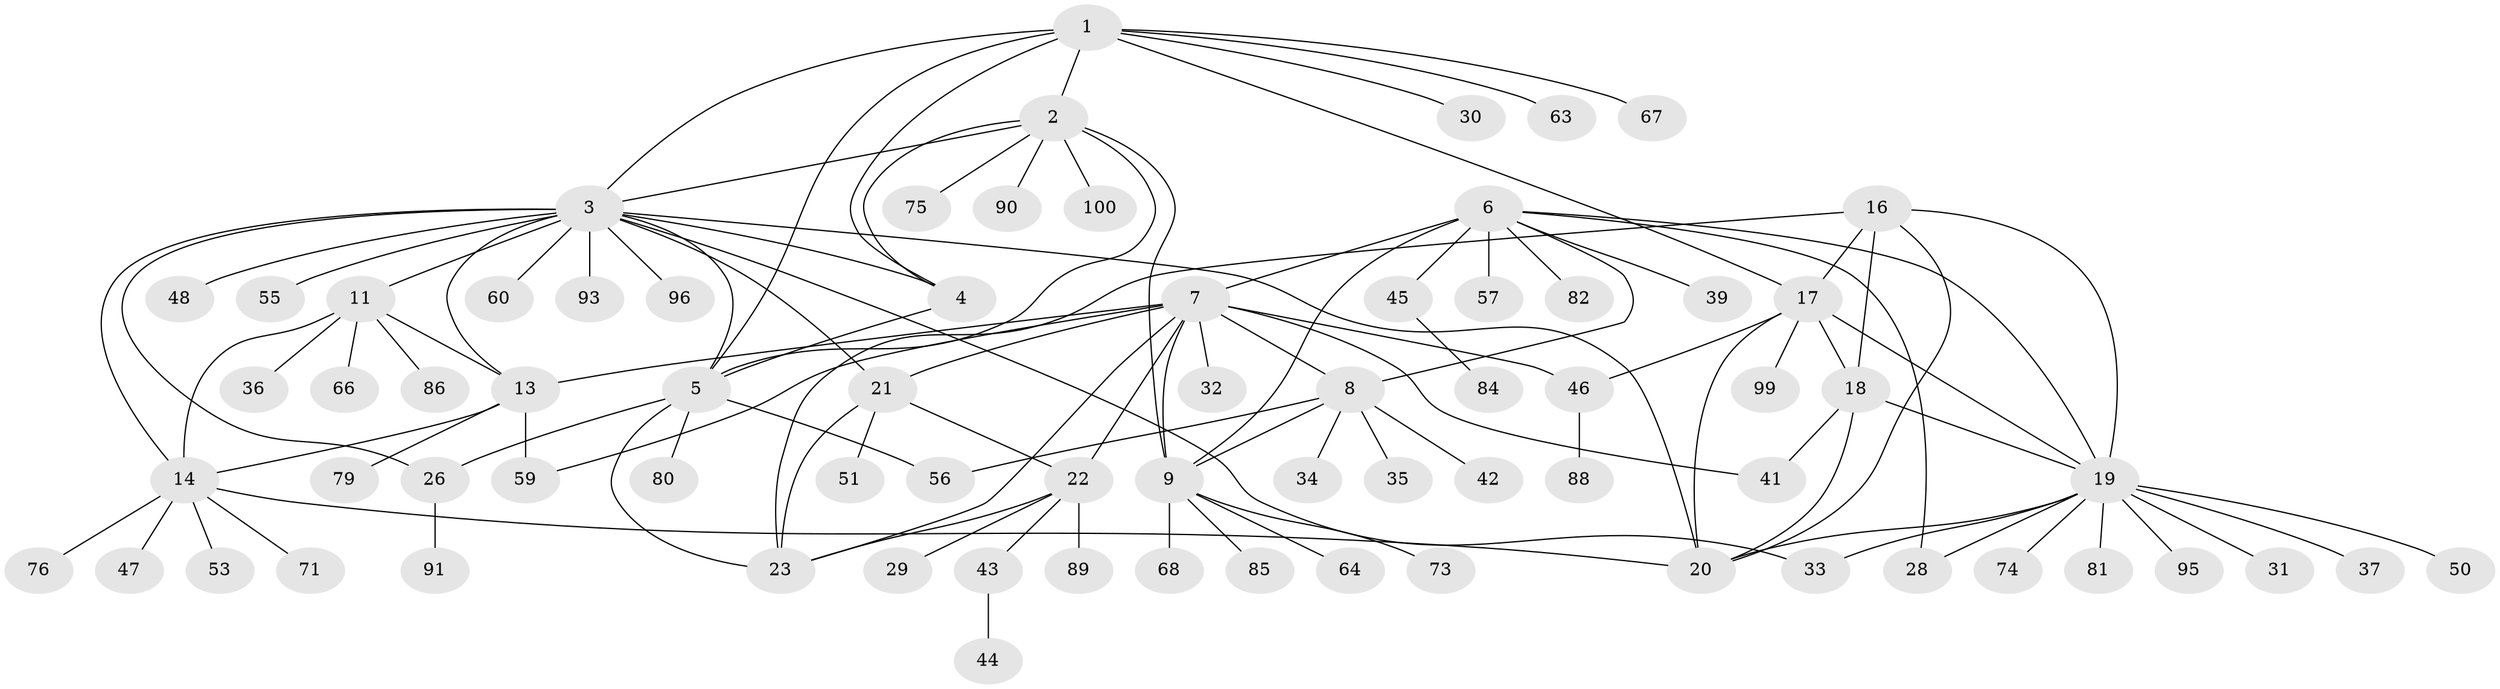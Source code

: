 // Generated by graph-tools (version 1.1) at 2025/24/03/03/25 07:24:10]
// undirected, 74 vertices, 108 edges
graph export_dot {
graph [start="1"]
  node [color=gray90,style=filled];
  1 [super="+40"];
  2 [super="+72"];
  3 [super="+12"];
  4;
  5 [super="+69"];
  6 [super="+65"];
  7 [super="+24"];
  8 [super="+10"];
  9 [super="+49"];
  11 [super="+62"];
  13 [super="+87"];
  14 [super="+15"];
  16 [super="+98"];
  17 [super="+70"];
  18 [super="+54"];
  19 [super="+83"];
  20 [super="+78"];
  21 [super="+25"];
  22 [super="+61"];
  23 [super="+94"];
  26 [super="+27"];
  28 [super="+38"];
  29 [super="+58"];
  30;
  31;
  32;
  33;
  34;
  35;
  36 [super="+52"];
  37;
  39;
  41;
  42;
  43;
  44;
  45;
  46 [super="+97"];
  47;
  48 [super="+77"];
  50;
  51;
  53;
  55;
  56;
  57;
  59 [super="+92"];
  60;
  63;
  64;
  66;
  67;
  68;
  71;
  73;
  74;
  75;
  76;
  79;
  80;
  81;
  82;
  84;
  85;
  86;
  88;
  89;
  90;
  91;
  93;
  95;
  96;
  99;
  100;
  1 -- 2;
  1 -- 3;
  1 -- 4;
  1 -- 5;
  1 -- 17;
  1 -- 30;
  1 -- 63;
  1 -- 67;
  2 -- 3;
  2 -- 4;
  2 -- 5;
  2 -- 9;
  2 -- 75;
  2 -- 90;
  2 -- 100;
  3 -- 4;
  3 -- 5;
  3 -- 48;
  3 -- 96;
  3 -- 33;
  3 -- 11;
  3 -- 13;
  3 -- 14 [weight=2];
  3 -- 20;
  3 -- 55;
  3 -- 26;
  3 -- 60;
  3 -- 93;
  3 -- 21;
  4 -- 5;
  5 -- 23;
  5 -- 56;
  5 -- 80;
  5 -- 26;
  6 -- 7;
  6 -- 8 [weight=2];
  6 -- 9;
  6 -- 19;
  6 -- 28;
  6 -- 39;
  6 -- 45;
  6 -- 57;
  6 -- 82;
  7 -- 8 [weight=2];
  7 -- 9;
  7 -- 13;
  7 -- 41;
  7 -- 59;
  7 -- 32;
  7 -- 21 [weight=2];
  7 -- 22;
  7 -- 23;
  7 -- 46;
  8 -- 9 [weight=2];
  8 -- 34;
  8 -- 35;
  8 -- 42;
  8 -- 56;
  9 -- 64;
  9 -- 73;
  9 -- 68;
  9 -- 85;
  11 -- 13;
  11 -- 14 [weight=2];
  11 -- 36;
  11 -- 66;
  11 -- 86;
  13 -- 14 [weight=2];
  13 -- 59;
  13 -- 79;
  14 -- 47;
  14 -- 71;
  14 -- 76;
  14 -- 20;
  14 -- 53;
  16 -- 17;
  16 -- 18;
  16 -- 19;
  16 -- 20;
  16 -- 23;
  17 -- 18;
  17 -- 19;
  17 -- 20;
  17 -- 99;
  17 -- 46;
  18 -- 19;
  18 -- 20;
  18 -- 41;
  19 -- 20;
  19 -- 28;
  19 -- 31;
  19 -- 33;
  19 -- 37;
  19 -- 50;
  19 -- 74;
  19 -- 81;
  19 -- 95;
  21 -- 22 [weight=2];
  21 -- 23 [weight=2];
  21 -- 51;
  22 -- 23;
  22 -- 29;
  22 -- 43;
  22 -- 89;
  26 -- 91;
  43 -- 44;
  45 -- 84;
  46 -- 88;
}
